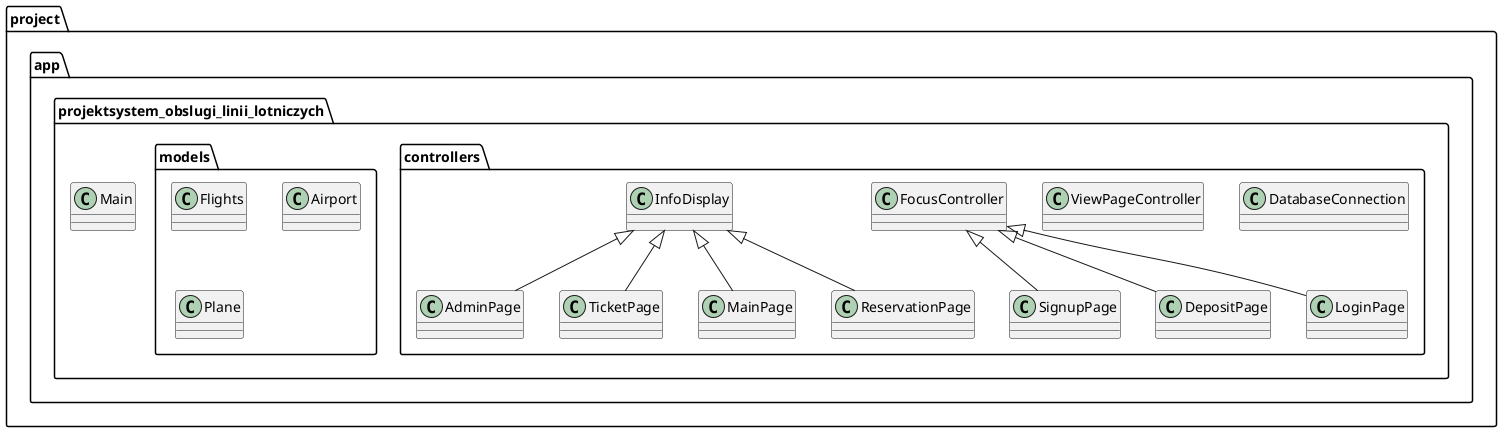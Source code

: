 @startuml
class project.app.projektsystem_obslugi_linii_lotniczych.controllers.SignupPage {
}
class project.app.projektsystem_obslugi_linii_lotniczych.controllers.AdminPage {
}
class project.app.projektsystem_obslugi_linii_lotniczych.controllers.DatabaseConnection {
}
class project.app.projektsystem_obslugi_linii_lotniczych.controllers.ViewPageController {
}
class project.app.projektsystem_obslugi_linii_lotniczych.controllers.TicketPage {
}
class project.app.projektsystem_obslugi_linii_lotniczych.models.Flights {
}
class project.app.projektsystem_obslugi_linii_lotniczych.models.Airport {
}
class project.app.projektsystem_obslugi_linii_lotniczych.controllers.DepositPage {
}
class project.app.projektsystem_obslugi_linii_lotniczych.Main {
}
class project.app.projektsystem_obslugi_linii_lotniczych.controllers.FocusController {
}
class project.app.projektsystem_obslugi_linii_lotniczych.controllers.InfoDisplay {
}
class project.app.projektsystem_obslugi_linii_lotniczych.models.Plane {
}
class project.app.projektsystem_obslugi_linii_lotniczych.controllers.MainPage {
}
class project.app.projektsystem_obslugi_linii_lotniczych.controllers.LoginPage {
}
class project.app.projektsystem_obslugi_linii_lotniczych.controllers.ReservationPage {
}


project.app.projektsystem_obslugi_linii_lotniczych.controllers.FocusController <|-- project.app.projektsystem_obslugi_linii_lotniczych.controllers.SignupPage
project.app.projektsystem_obslugi_linii_lotniczych.controllers.InfoDisplay <|-- project.app.projektsystem_obslugi_linii_lotniczych.controllers.AdminPage
project.app.projektsystem_obslugi_linii_lotniczych.controllers.InfoDisplay <|-- project.app.projektsystem_obslugi_linii_lotniczych.controllers.TicketPage
project.app.projektsystem_obslugi_linii_lotniczych.controllers.FocusController <|-- project.app.projektsystem_obslugi_linii_lotniczych.controllers.DepositPage
project.app.projektsystem_obslugi_linii_lotniczych.controllers.InfoDisplay <|-- project.app.projektsystem_obslugi_linii_lotniczych.controllers.MainPage
project.app.projektsystem_obslugi_linii_lotniczych.controllers.FocusController <|-- project.app.projektsystem_obslugi_linii_lotniczych.controllers.LoginPage
project.app.projektsystem_obslugi_linii_lotniczych.controllers.InfoDisplay <|-- project.app.projektsystem_obslugi_linii_lotniczych.controllers.ReservationPage
@enduml